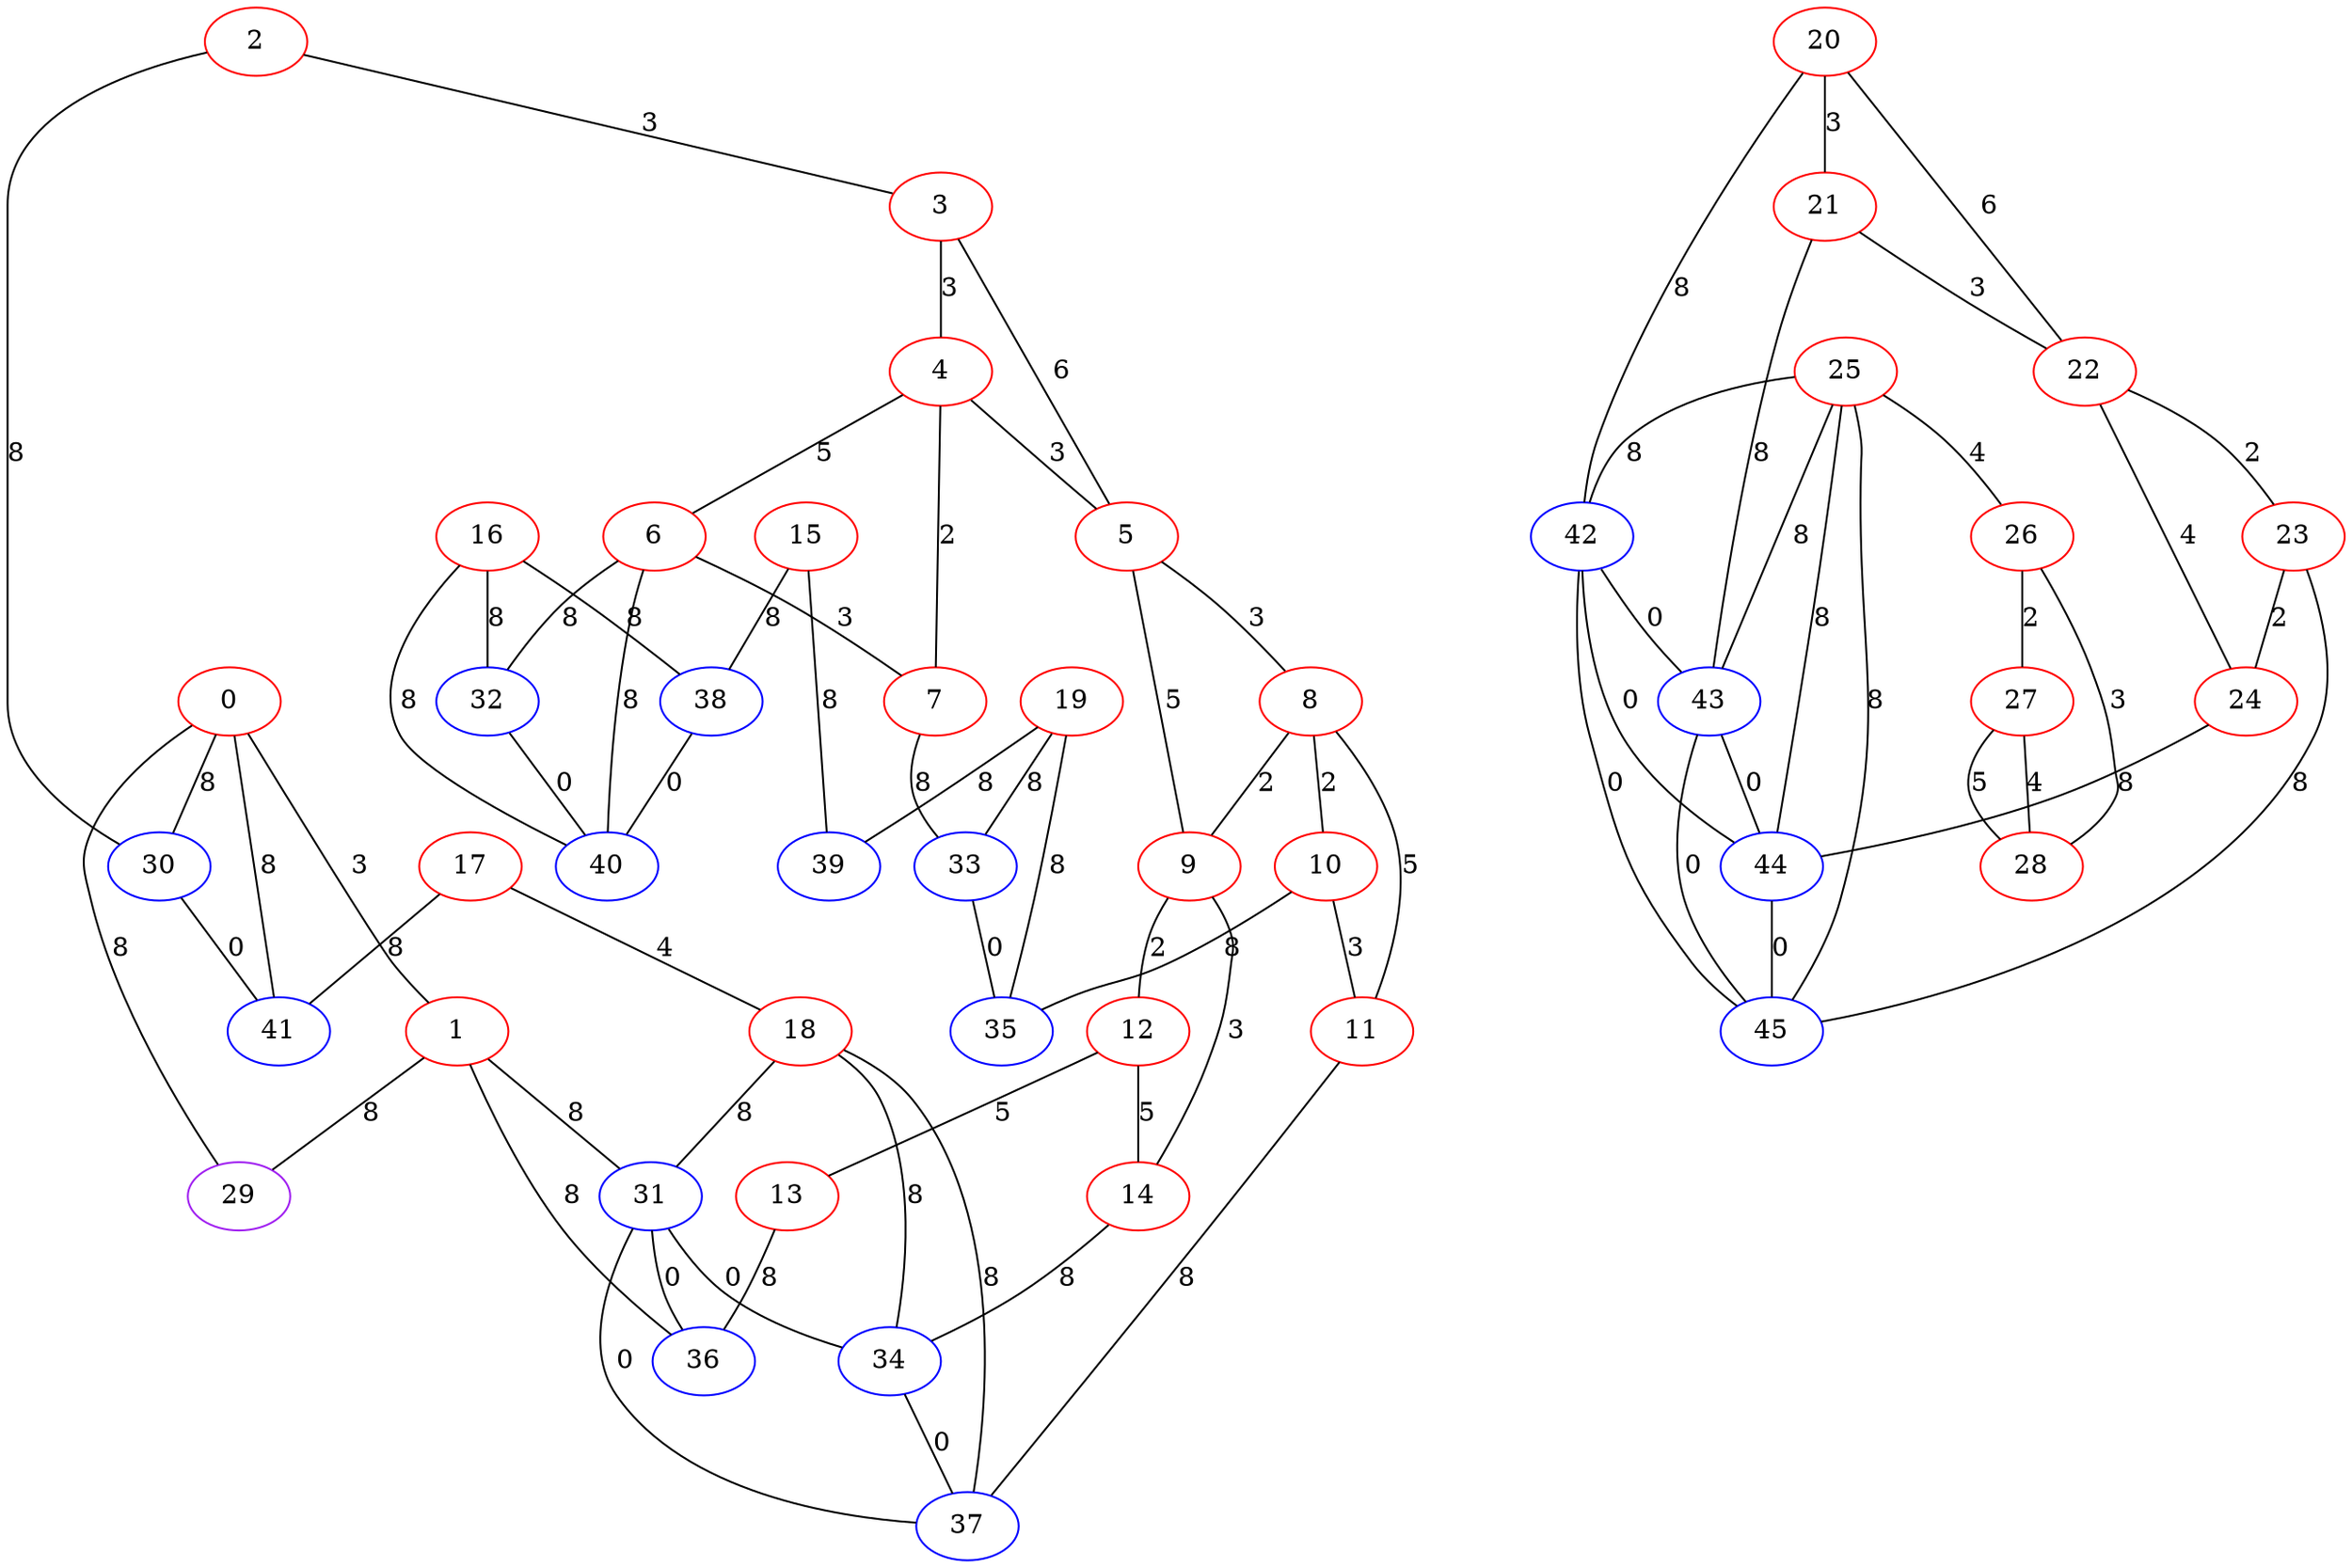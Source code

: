 graph "" {
0 [color=red, weight=1];
1 [color=red, weight=1];
2 [color=red, weight=1];
3 [color=red, weight=1];
4 [color=red, weight=1];
5 [color=red, weight=1];
6 [color=red, weight=1];
7 [color=red, weight=1];
8 [color=red, weight=1];
9 [color=red, weight=1];
10 [color=red, weight=1];
11 [color=red, weight=1];
12 [color=red, weight=1];
13 [color=red, weight=1];
14 [color=red, weight=1];
15 [color=red, weight=1];
16 [color=red, weight=1];
17 [color=red, weight=1];
18 [color=red, weight=1];
19 [color=red, weight=1];
20 [color=red, weight=1];
21 [color=red, weight=1];
22 [color=red, weight=1];
23 [color=red, weight=1];
24 [color=red, weight=1];
25 [color=red, weight=1];
26 [color=red, weight=1];
27 [color=red, weight=1];
28 [color=red, weight=1];
29 [color=purple, weight=4];
30 [color=blue, weight=3];
31 [color=blue, weight=3];
32 [color=blue, weight=3];
33 [color=blue, weight=3];
34 [color=blue, weight=3];
35 [color=blue, weight=3];
36 [color=blue, weight=3];
37 [color=blue, weight=3];
38 [color=blue, weight=3];
39 [color=blue, weight=3];
40 [color=blue, weight=3];
41 [color=blue, weight=3];
42 [color=blue, weight=3];
43 [color=blue, weight=3];
44 [color=blue, weight=3];
45 [color=blue, weight=3];
0 -- 1  [key=0, label=3];
0 -- 29  [key=0, label=8];
0 -- 30  [key=0, label=8];
0 -- 41  [key=0, label=8];
1 -- 36  [key=0, label=8];
1 -- 29  [key=0, label=8];
1 -- 31  [key=0, label=8];
2 -- 3  [key=0, label=3];
2 -- 30  [key=0, label=8];
3 -- 4  [key=0, label=3];
3 -- 5  [key=0, label=6];
4 -- 5  [key=0, label=3];
4 -- 6  [key=0, label=5];
4 -- 7  [key=0, label=2];
5 -- 8  [key=0, label=3];
5 -- 9  [key=0, label=5];
6 -- 32  [key=0, label=8];
6 -- 40  [key=0, label=8];
6 -- 7  [key=0, label=3];
7 -- 33  [key=0, label=8];
8 -- 9  [key=0, label=2];
8 -- 10  [key=0, label=2];
8 -- 11  [key=0, label=5];
9 -- 12  [key=0, label=2];
9 -- 14  [key=0, label=3];
10 -- 35  [key=0, label=8];
10 -- 11  [key=0, label=3];
11 -- 37  [key=0, label=8];
12 -- 13  [key=0, label=5];
12 -- 14  [key=0, label=5];
13 -- 36  [key=0, label=8];
14 -- 34  [key=0, label=8];
15 -- 38  [key=0, label=8];
15 -- 39  [key=0, label=8];
16 -- 40  [key=0, label=8];
16 -- 32  [key=0, label=8];
16 -- 38  [key=0, label=8];
17 -- 41  [key=0, label=8];
17 -- 18  [key=0, label=4];
18 -- 34  [key=0, label=8];
18 -- 37  [key=0, label=8];
18 -- 31  [key=0, label=8];
19 -- 33  [key=0, label=8];
19 -- 35  [key=0, label=8];
19 -- 39  [key=0, label=8];
20 -- 42  [key=0, label=8];
20 -- 21  [key=0, label=3];
20 -- 22  [key=0, label=6];
21 -- 43  [key=0, label=8];
21 -- 22  [key=0, label=3];
22 -- 24  [key=0, label=4];
22 -- 23  [key=0, label=2];
23 -- 24  [key=0, label=2];
23 -- 45  [key=0, label=8];
24 -- 44  [key=0, label=8];
25 -- 26  [key=0, label=4];
25 -- 43  [key=0, label=8];
25 -- 44  [key=0, label=8];
25 -- 42  [key=0, label=8];
25 -- 45  [key=0, label=8];
26 -- 27  [key=0, label=2];
26 -- 28  [key=0, label=3];
27 -- 28  [key=0, label=5];
27 -- 28  [key=1, label=4];
30 -- 41  [key=0, label=0];
31 -- 34  [key=0, label=0];
31 -- 36  [key=0, label=0];
31 -- 37  [key=0, label=0];
32 -- 40  [key=0, label=0];
33 -- 35  [key=0, label=0];
34 -- 37  [key=0, label=0];
38 -- 40  [key=0, label=0];
42 -- 43  [key=0, label=0];
42 -- 44  [key=0, label=0];
42 -- 45  [key=0, label=0];
43 -- 44  [key=0, label=0];
43 -- 45  [key=0, label=0];
44 -- 45  [key=0, label=0];
}
